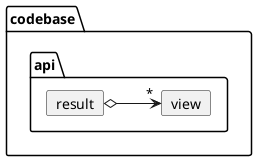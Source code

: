 @startuml
package codebase {
    package api {
        card result
        card view
    }
}
result o-r-> "*" view : "      "
@enduml
